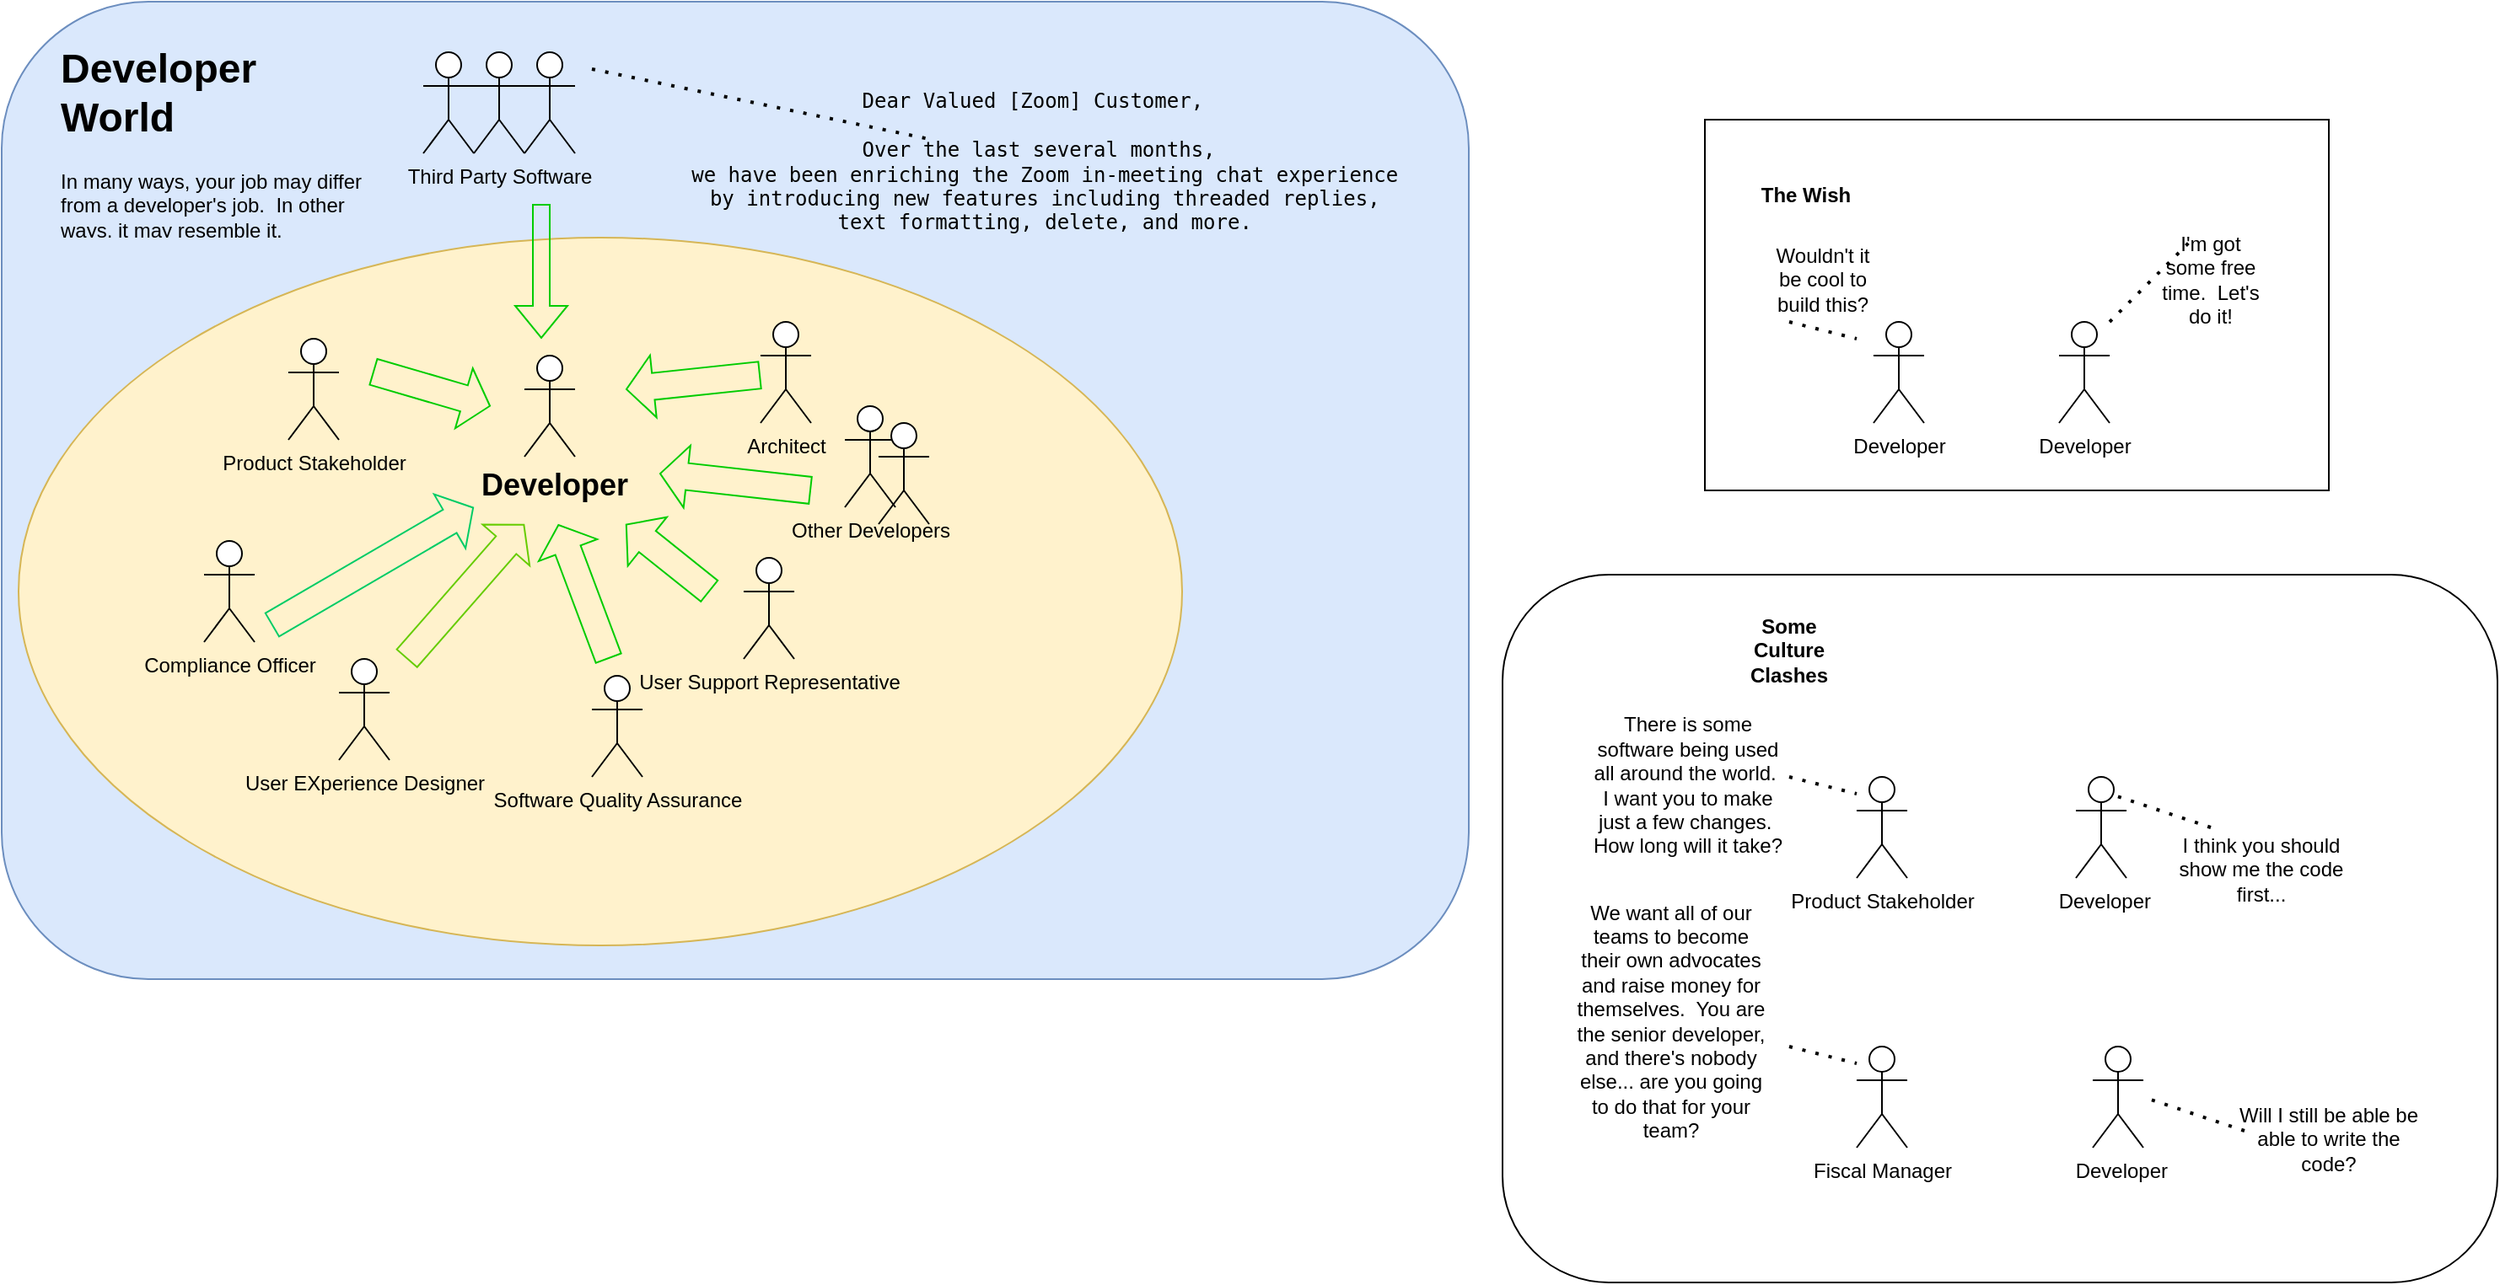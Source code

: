 <mxfile version="23.1.2" type="github">
  <diagram name="Page-1" id="3lLZawC0NmhBcoGWiqin">
    <mxGraphModel dx="1315" dy="754" grid="1" gridSize="10" guides="1" tooltips="1" connect="1" arrows="1" fold="1" page="1" pageScale="1" pageWidth="850" pageHeight="1100" math="0" shadow="0">
      <root>
        <mxCell id="0" />
        <mxCell id="1" parent="0" />
        <mxCell id="0Xk1uaQBG85P3Tt0JiG1-71" value="" style="rounded=1;whiteSpace=wrap;html=1;fillColor=#dae8fc;strokeColor=#6c8ebf;" vertex="1" parent="1">
          <mxGeometry y="10" width="870" height="580" as="geometry" />
        </mxCell>
        <mxCell id="0Xk1uaQBG85P3Tt0JiG1-70" value="" style="ellipse;whiteSpace=wrap;html=1;fillColor=#fff2cc;strokeColor=#d6b656;" vertex="1" parent="1">
          <mxGeometry x="10" y="150" width="690" height="420" as="geometry" />
        </mxCell>
        <mxCell id="0Xk1uaQBG85P3Tt0JiG1-2" value="&amp;nbsp;Developer" style="shape=umlActor;verticalLabelPosition=bottom;verticalAlign=top;html=1;outlineConnect=0;fontStyle=1;fontSize=18;" vertex="1" parent="1">
          <mxGeometry x="310" y="220" width="30" height="60" as="geometry" />
        </mxCell>
        <mxCell id="0Xk1uaQBG85P3Tt0JiG1-5" value="" style="shape=umlActor;verticalLabelPosition=bottom;verticalAlign=top;html=1;outlineConnect=0;" vertex="1" parent="1">
          <mxGeometry x="310" y="40" width="30" height="60" as="geometry" />
        </mxCell>
        <mxCell id="0Xk1uaQBG85P3Tt0JiG1-6" value="Architect" style="shape=umlActor;verticalLabelPosition=bottom;verticalAlign=top;html=1;outlineConnect=0;" vertex="1" parent="1">
          <mxGeometry x="450" y="200" width="30" height="60" as="geometry" />
        </mxCell>
        <mxCell id="0Xk1uaQBG85P3Tt0JiG1-13" value="" style="shape=flexArrow;endArrow=classic;html=1;rounded=0;strokeColor=#00CC00;" edge="1" parent="1">
          <mxGeometry width="50" height="50" relative="1" as="geometry">
            <mxPoint x="320" y="130" as="sourcePoint" />
            <mxPoint x="320" y="210" as="targetPoint" />
          </mxGeometry>
        </mxCell>
        <mxCell id="0Xk1uaQBG85P3Tt0JiG1-14" value="User Support Representative" style="shape=umlActor;verticalLabelPosition=bottom;verticalAlign=top;html=1;outlineConnect=0;" vertex="1" parent="1">
          <mxGeometry x="440" y="340" width="30" height="60" as="geometry" />
        </mxCell>
        <mxCell id="0Xk1uaQBG85P3Tt0JiG1-15" value="" style="shape=flexArrow;endArrow=classic;html=1;rounded=0;width=16;endSize=5;strokeColor=#00CC00;" edge="1" parent="1">
          <mxGeometry width="50" height="50" relative="1" as="geometry">
            <mxPoint x="220" y="229.5" as="sourcePoint" />
            <mxPoint x="290" y="250" as="targetPoint" />
          </mxGeometry>
        </mxCell>
        <mxCell id="0Xk1uaQBG85P3Tt0JiG1-18" value="&lt;pre data-stringify-type=&quot;pre&quot; class=&quot;c-mrkdwn__pre&quot;&gt;Dear Valued [Zoom] Customer, &lt;br/&gt;&lt;br/&gt;Over the last several months,&lt;br&gt; we have been enriching the Zoom in-meeting chat experience&lt;br&gt; by introducing new features including threaded replies,&lt;br&gt; text formatting, delete, and more.&lt;/pre&gt;" style="text;html=1;strokeColor=none;fillColor=none;align=center;verticalAlign=middle;whiteSpace=wrap;rounded=0;" vertex="1" parent="1">
          <mxGeometry x="550" y="70" width="130" height="70" as="geometry" />
        </mxCell>
        <mxCell id="0Xk1uaQBG85P3Tt0JiG1-19" value="" style="endArrow=none;dashed=1;html=1;dashPattern=1 3;strokeWidth=2;rounded=0;" edge="1" parent="1" target="0Xk1uaQBG85P3Tt0JiG1-18">
          <mxGeometry width="50" height="50" relative="1" as="geometry">
            <mxPoint x="350" y="50" as="sourcePoint" />
            <mxPoint x="410" y="20" as="targetPoint" />
          </mxGeometry>
        </mxCell>
        <mxCell id="0Xk1uaQBG85P3Tt0JiG1-20" value="Compliance Officer" style="shape=umlActor;verticalLabelPosition=bottom;verticalAlign=top;html=1;outlineConnect=0;" vertex="1" parent="1">
          <mxGeometry x="120" y="330" width="30" height="60" as="geometry" />
        </mxCell>
        <mxCell id="0Xk1uaQBG85P3Tt0JiG1-21" value="" style="shape=flexArrow;endArrow=classic;html=1;rounded=0;width=16;endSize=5;fontColor=#000000;strokeColor=#00CC66;" edge="1" parent="1">
          <mxGeometry width="50" height="50" relative="1" as="geometry">
            <mxPoint x="160" y="380" as="sourcePoint" />
            <mxPoint x="280" y="310" as="targetPoint" />
          </mxGeometry>
        </mxCell>
        <mxCell id="0Xk1uaQBG85P3Tt0JiG1-22" value="" style="shape=flexArrow;endArrow=classic;html=1;rounded=0;width=16;endSize=5;strokeColor=#00CC00;" edge="1" parent="1" source="0Xk1uaQBG85P3Tt0JiG1-6">
          <mxGeometry width="50" height="50" relative="1" as="geometry">
            <mxPoint x="345" y="240" as="sourcePoint" />
            <mxPoint x="370" y="240" as="targetPoint" />
          </mxGeometry>
        </mxCell>
        <mxCell id="0Xk1uaQBG85P3Tt0JiG1-23" value="" style="shape=flexArrow;endArrow=classic;html=1;rounded=0;width=16;endSize=5;strokeColor=#00CC00;" edge="1" parent="1">
          <mxGeometry width="50" height="50" relative="1" as="geometry">
            <mxPoint x="420" y="360" as="sourcePoint" />
            <mxPoint x="370" y="320" as="targetPoint" />
          </mxGeometry>
        </mxCell>
        <mxCell id="0Xk1uaQBG85P3Tt0JiG1-37" value="Product Stakeholder" style="shape=umlActor;verticalLabelPosition=bottom;verticalAlign=top;html=1;outlineConnect=0;" vertex="1" parent="1">
          <mxGeometry x="170" y="210" width="30" height="60" as="geometry" />
        </mxCell>
        <mxCell id="0Xk1uaQBG85P3Tt0JiG1-39" value="&lt;h1&gt;Developer World&lt;br&gt;&lt;/h1&gt;&lt;p&gt;In many ways, your job may differ from a developer&#39;s job.&amp;nbsp; In other ways, it may resemble it.&lt;br&gt;&lt;/p&gt;" style="text;html=1;strokeColor=none;fillColor=none;spacing=5;spacingTop=-20;whiteSpace=wrap;overflow=hidden;rounded=0;" vertex="1" parent="1">
          <mxGeometry x="30" y="30" width="190" height="120" as="geometry" />
        </mxCell>
        <mxCell id="0Xk1uaQBG85P3Tt0JiG1-50" value="User EXperience Designer" style="shape=umlActor;verticalLabelPosition=bottom;verticalAlign=top;html=1;outlineConnect=0;" vertex="1" parent="1">
          <mxGeometry x="200" y="400" width="30" height="60" as="geometry" />
        </mxCell>
        <mxCell id="0Xk1uaQBG85P3Tt0JiG1-51" value="Software Quality Assurance" style="shape=umlActor;verticalLabelPosition=bottom;verticalAlign=top;html=1;outlineConnect=0;" vertex="1" parent="1">
          <mxGeometry x="350" y="410" width="30" height="60" as="geometry" />
        </mxCell>
        <mxCell id="0Xk1uaQBG85P3Tt0JiG1-55" value="" style="shape=flexArrow;endArrow=classic;html=1;rounded=0;width=16;endSize=5;strokeColor=#66CC00;" edge="1" parent="1">
          <mxGeometry width="50" height="50" relative="1" as="geometry">
            <mxPoint x="240" y="400" as="sourcePoint" />
            <mxPoint x="310" y="320" as="targetPoint" />
          </mxGeometry>
        </mxCell>
        <mxCell id="0Xk1uaQBG85P3Tt0JiG1-56" value="" style="shape=flexArrow;endArrow=classic;html=1;rounded=0;width=16;endSize=5;strokeColor=#00CC00;" edge="1" parent="1">
          <mxGeometry width="50" height="50" relative="1" as="geometry">
            <mxPoint x="360" y="400" as="sourcePoint" />
            <mxPoint x="330" y="320" as="targetPoint" />
          </mxGeometry>
        </mxCell>
        <mxCell id="0Xk1uaQBG85P3Tt0JiG1-58" value="" style="group" vertex="1" connectable="0" parent="1">
          <mxGeometry x="1010" y="80" width="370" height="220" as="geometry" />
        </mxCell>
        <mxCell id="0Xk1uaQBG85P3Tt0JiG1-57" value="" style="rounded=0;whiteSpace=wrap;html=1;" vertex="1" parent="0Xk1uaQBG85P3Tt0JiG1-58">
          <mxGeometry width="370" height="220" as="geometry" />
        </mxCell>
        <mxCell id="0Xk1uaQBG85P3Tt0JiG1-25" value="Developer" style="shape=umlActor;verticalLabelPosition=bottom;verticalAlign=top;html=1;outlineConnect=0;" vertex="1" parent="0Xk1uaQBG85P3Tt0JiG1-58">
          <mxGeometry x="100" y="120" width="30" height="60" as="geometry" />
        </mxCell>
        <mxCell id="0Xk1uaQBG85P3Tt0JiG1-26" value="Developer" style="shape=umlActor;verticalLabelPosition=bottom;verticalAlign=top;html=1;outlineConnect=0;" vertex="1" parent="0Xk1uaQBG85P3Tt0JiG1-58">
          <mxGeometry x="210" y="120" width="30" height="60" as="geometry" />
        </mxCell>
        <mxCell id="0Xk1uaQBG85P3Tt0JiG1-27" value="Wouldn&#39;t it be cool to build this?" style="text;html=1;strokeColor=none;fillColor=none;align=center;verticalAlign=middle;whiteSpace=wrap;rounded=0;" vertex="1" parent="0Xk1uaQBG85P3Tt0JiG1-58">
          <mxGeometry x="40" y="80" width="60" height="30" as="geometry" />
        </mxCell>
        <mxCell id="0Xk1uaQBG85P3Tt0JiG1-28" value="I&#39;m got some free time.&amp;nbsp; Let&#39;s do it!" style="text;html=1;strokeColor=none;fillColor=none;align=center;verticalAlign=middle;whiteSpace=wrap;rounded=0;" vertex="1" parent="0Xk1uaQBG85P3Tt0JiG1-58">
          <mxGeometry x="270" y="80" width="60" height="30" as="geometry" />
        </mxCell>
        <mxCell id="0Xk1uaQBG85P3Tt0JiG1-29" value="" style="endArrow=none;dashed=1;html=1;dashPattern=1 3;strokeWidth=2;rounded=0;" edge="1" parent="0Xk1uaQBG85P3Tt0JiG1-58">
          <mxGeometry width="50" height="50" relative="1" as="geometry">
            <mxPoint x="50" y="120" as="sourcePoint" />
            <mxPoint x="90" y="130" as="targetPoint" />
          </mxGeometry>
        </mxCell>
        <mxCell id="0Xk1uaQBG85P3Tt0JiG1-33" value="" style="endArrow=none;dashed=1;html=1;dashPattern=1 3;strokeWidth=2;rounded=0;" edge="1" parent="0Xk1uaQBG85P3Tt0JiG1-58">
          <mxGeometry width="50" height="50" relative="1" as="geometry">
            <mxPoint x="240" y="120" as="sourcePoint" />
            <mxPoint x="290" y="70" as="targetPoint" />
          </mxGeometry>
        </mxCell>
        <mxCell id="0Xk1uaQBG85P3Tt0JiG1-34" value="&lt;b&gt;The Wish&lt;/b&gt;" style="text;html=1;strokeColor=none;fillColor=none;align=center;verticalAlign=middle;whiteSpace=wrap;rounded=0;" vertex="1" parent="0Xk1uaQBG85P3Tt0JiG1-58">
          <mxGeometry x="30" y="30" width="60" height="30" as="geometry" />
        </mxCell>
        <mxCell id="0Xk1uaQBG85P3Tt0JiG1-59" value="Other Developers" style="shape=umlActor;verticalLabelPosition=bottom;verticalAlign=top;html=1;outlineConnect=0;" vertex="1" parent="1">
          <mxGeometry x="500" y="250" width="30" height="60" as="geometry" />
        </mxCell>
        <mxCell id="0Xk1uaQBG85P3Tt0JiG1-60" value="" style="shape=umlActor;verticalLabelPosition=bottom;verticalAlign=top;html=1;outlineConnect=0;" vertex="1" parent="1">
          <mxGeometry x="520" y="260" width="30" height="60" as="geometry" />
        </mxCell>
        <mxCell id="0Xk1uaQBG85P3Tt0JiG1-61" value="" style="shape=flexArrow;endArrow=classic;html=1;rounded=0;width=16;endSize=5;strokeColor=#00CC00;" edge="1" parent="1">
          <mxGeometry width="50" height="50" relative="1" as="geometry">
            <mxPoint x="480" y="300" as="sourcePoint" />
            <mxPoint x="390" y="290" as="targetPoint" />
          </mxGeometry>
        </mxCell>
        <mxCell id="0Xk1uaQBG85P3Tt0JiG1-62" value="Third Party Software" style="shape=umlActor;verticalLabelPosition=bottom;verticalAlign=top;html=1;outlineConnect=0;" vertex="1" parent="1">
          <mxGeometry x="280" y="40" width="30" height="60" as="geometry" />
        </mxCell>
        <mxCell id="0Xk1uaQBG85P3Tt0JiG1-63" value="" style="shape=umlActor;verticalLabelPosition=bottom;verticalAlign=top;html=1;outlineConnect=0;" vertex="1" parent="1">
          <mxGeometry x="250" y="40" width="30" height="60" as="geometry" />
        </mxCell>
        <mxCell id="0Xk1uaQBG85P3Tt0JiG1-66" value="" style="group" vertex="1" connectable="0" parent="1">
          <mxGeometry x="890" y="350" width="590" height="420" as="geometry" />
        </mxCell>
        <mxCell id="0Xk1uaQBG85P3Tt0JiG1-64" value="" style="rounded=1;whiteSpace=wrap;html=1;" vertex="1" parent="0Xk1uaQBG85P3Tt0JiG1-66">
          <mxGeometry width="590" height="420" as="geometry" />
        </mxCell>
        <mxCell id="0Xk1uaQBG85P3Tt0JiG1-1" value="Product Stakeholder" style="shape=umlActor;verticalLabelPosition=bottom;verticalAlign=top;html=1;outlineConnect=0;" vertex="1" parent="0Xk1uaQBG85P3Tt0JiG1-66">
          <mxGeometry x="210" y="120" width="30" height="60" as="geometry" />
        </mxCell>
        <mxCell id="0Xk1uaQBG85P3Tt0JiG1-35" value="&lt;b&gt;Some Culture Clashes&lt;br&gt;&lt;/b&gt;" style="text;html=1;strokeColor=none;fillColor=none;align=center;verticalAlign=middle;whiteSpace=wrap;rounded=0;" vertex="1" parent="0Xk1uaQBG85P3Tt0JiG1-66">
          <mxGeometry x="140" y="30" width="60" height="30" as="geometry" />
        </mxCell>
        <mxCell id="0Xk1uaQBG85P3Tt0JiG1-36" value="&amp;nbsp;Developer" style="shape=umlActor;verticalLabelPosition=bottom;verticalAlign=top;html=1;outlineConnect=0;" vertex="1" parent="0Xk1uaQBG85P3Tt0JiG1-66">
          <mxGeometry x="340" y="120" width="30" height="60" as="geometry" />
        </mxCell>
        <mxCell id="0Xk1uaQBG85P3Tt0JiG1-40" value="There is some software being used all around the world.&amp;nbsp; I want you to make just a few changes.&amp;nbsp; How long will it take?" style="text;html=1;strokeColor=none;fillColor=none;align=center;verticalAlign=middle;whiteSpace=wrap;rounded=0;" vertex="1" parent="0Xk1uaQBG85P3Tt0JiG1-66">
          <mxGeometry x="50" y="100" width="120" height="50" as="geometry" />
        </mxCell>
        <mxCell id="0Xk1uaQBG85P3Tt0JiG1-41" value="I think you should show me the code first..." style="text;html=1;strokeColor=none;fillColor=none;align=center;verticalAlign=middle;whiteSpace=wrap;rounded=0;" vertex="1" parent="0Xk1uaQBG85P3Tt0JiG1-66">
          <mxGeometry x="390" y="150" width="120" height="50" as="geometry" />
        </mxCell>
        <mxCell id="0Xk1uaQBG85P3Tt0JiG1-42" value="" style="endArrow=none;dashed=1;html=1;dashPattern=1 3;strokeWidth=2;rounded=0;" edge="1" parent="0Xk1uaQBG85P3Tt0JiG1-66">
          <mxGeometry width="50" height="50" relative="1" as="geometry">
            <mxPoint x="170" y="120" as="sourcePoint" />
            <mxPoint x="210" y="130" as="targetPoint" />
          </mxGeometry>
        </mxCell>
        <mxCell id="0Xk1uaQBG85P3Tt0JiG1-43" value="" style="endArrow=none;dashed=1;html=1;dashPattern=1 3;strokeWidth=2;rounded=0;" edge="1" parent="0Xk1uaQBG85P3Tt0JiG1-66">
          <mxGeometry width="50" height="50" relative="1" as="geometry">
            <mxPoint x="420" y="150" as="sourcePoint" />
            <mxPoint x="360" y="130" as="targetPoint" />
          </mxGeometry>
        </mxCell>
        <mxCell id="0Xk1uaQBG85P3Tt0JiG1-44" value="Fiscal Manager" style="shape=umlActor;verticalLabelPosition=bottom;verticalAlign=top;html=1;outlineConnect=0;" vertex="1" parent="0Xk1uaQBG85P3Tt0JiG1-66">
          <mxGeometry x="210" y="280" width="30" height="60" as="geometry" />
        </mxCell>
        <mxCell id="0Xk1uaQBG85P3Tt0JiG1-45" value="&amp;nbsp;Developer" style="shape=umlActor;verticalLabelPosition=bottom;verticalAlign=top;html=1;outlineConnect=0;" vertex="1" parent="0Xk1uaQBG85P3Tt0JiG1-66">
          <mxGeometry x="350" y="280" width="30" height="60" as="geometry" />
        </mxCell>
        <mxCell id="0Xk1uaQBG85P3Tt0JiG1-46" value="We want all of our teams to become their own advocates and raise money for themselves.&amp;nbsp; You are the senior developer, and there&#39;s nobody else... are you going to do that for your team?" style="text;html=1;strokeColor=none;fillColor=none;align=center;verticalAlign=middle;whiteSpace=wrap;rounded=0;" vertex="1" parent="0Xk1uaQBG85P3Tt0JiG1-66">
          <mxGeometry x="40" y="240" width="120" height="50" as="geometry" />
        </mxCell>
        <mxCell id="0Xk1uaQBG85P3Tt0JiG1-47" value="" style="endArrow=none;dashed=1;html=1;dashPattern=1 3;strokeWidth=2;rounded=0;" edge="1" parent="0Xk1uaQBG85P3Tt0JiG1-66">
          <mxGeometry width="50" height="50" relative="1" as="geometry">
            <mxPoint x="440" y="330" as="sourcePoint" />
            <mxPoint x="380" y="310" as="targetPoint" />
          </mxGeometry>
        </mxCell>
        <mxCell id="0Xk1uaQBG85P3Tt0JiG1-48" value="" style="endArrow=none;dashed=1;html=1;dashPattern=1 3;strokeWidth=2;rounded=0;" edge="1" parent="0Xk1uaQBG85P3Tt0JiG1-66">
          <mxGeometry width="50" height="50" relative="1" as="geometry">
            <mxPoint x="170" y="280" as="sourcePoint" />
            <mxPoint x="210" y="290" as="targetPoint" />
          </mxGeometry>
        </mxCell>
        <mxCell id="0Xk1uaQBG85P3Tt0JiG1-49" value="Will I still be able be able to write the code?" style="text;html=1;strokeColor=none;fillColor=none;align=center;verticalAlign=middle;whiteSpace=wrap;rounded=0;" vertex="1" parent="0Xk1uaQBG85P3Tt0JiG1-66">
          <mxGeometry x="430" y="310" width="120" height="50" as="geometry" />
        </mxCell>
      </root>
    </mxGraphModel>
  </diagram>
</mxfile>
